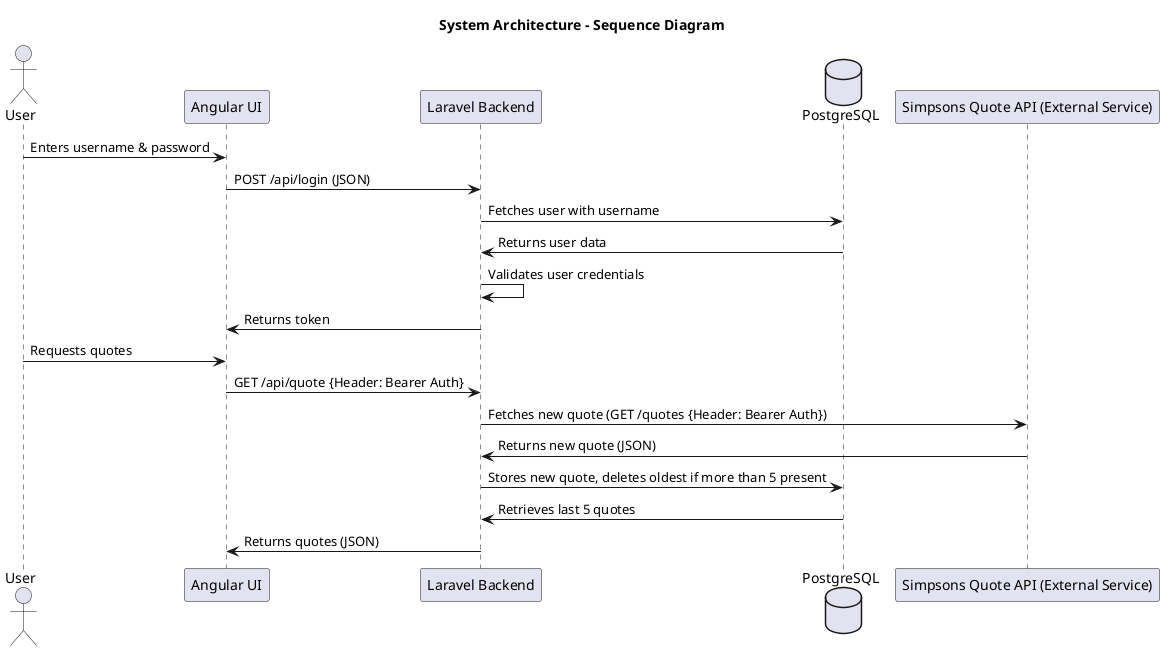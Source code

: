 @startuml
title System Architecture - Sequence Diagram

actor User
participant "Angular UI" as UI
participant "Laravel Backend" as Server
database "PostgreSQL" as DB
participant "Simpsons Quote API (External Service)" as API

User -> UI : Enters username & password
UI -> Server : POST /api/login (JSON)
Server -> DB : Fetches user with username
DB -> Server : Returns user data
Server -> Server : Validates user credentials
Server -> UI : Returns token

User -> UI : Requests quotes
UI -> Server : GET /api/quote {Header: Bearer Auth}
Server -> API : Fetches new quote (GET /quotes {Header: Bearer Auth})
API -> Server : Returns new quote (JSON)
Server -> DB : Stores new quote, deletes oldest if more than 5 present
DB -> Server : Retrieves last 5 quotes
Server -> UI : Returns quotes (JSON)
@enduml
